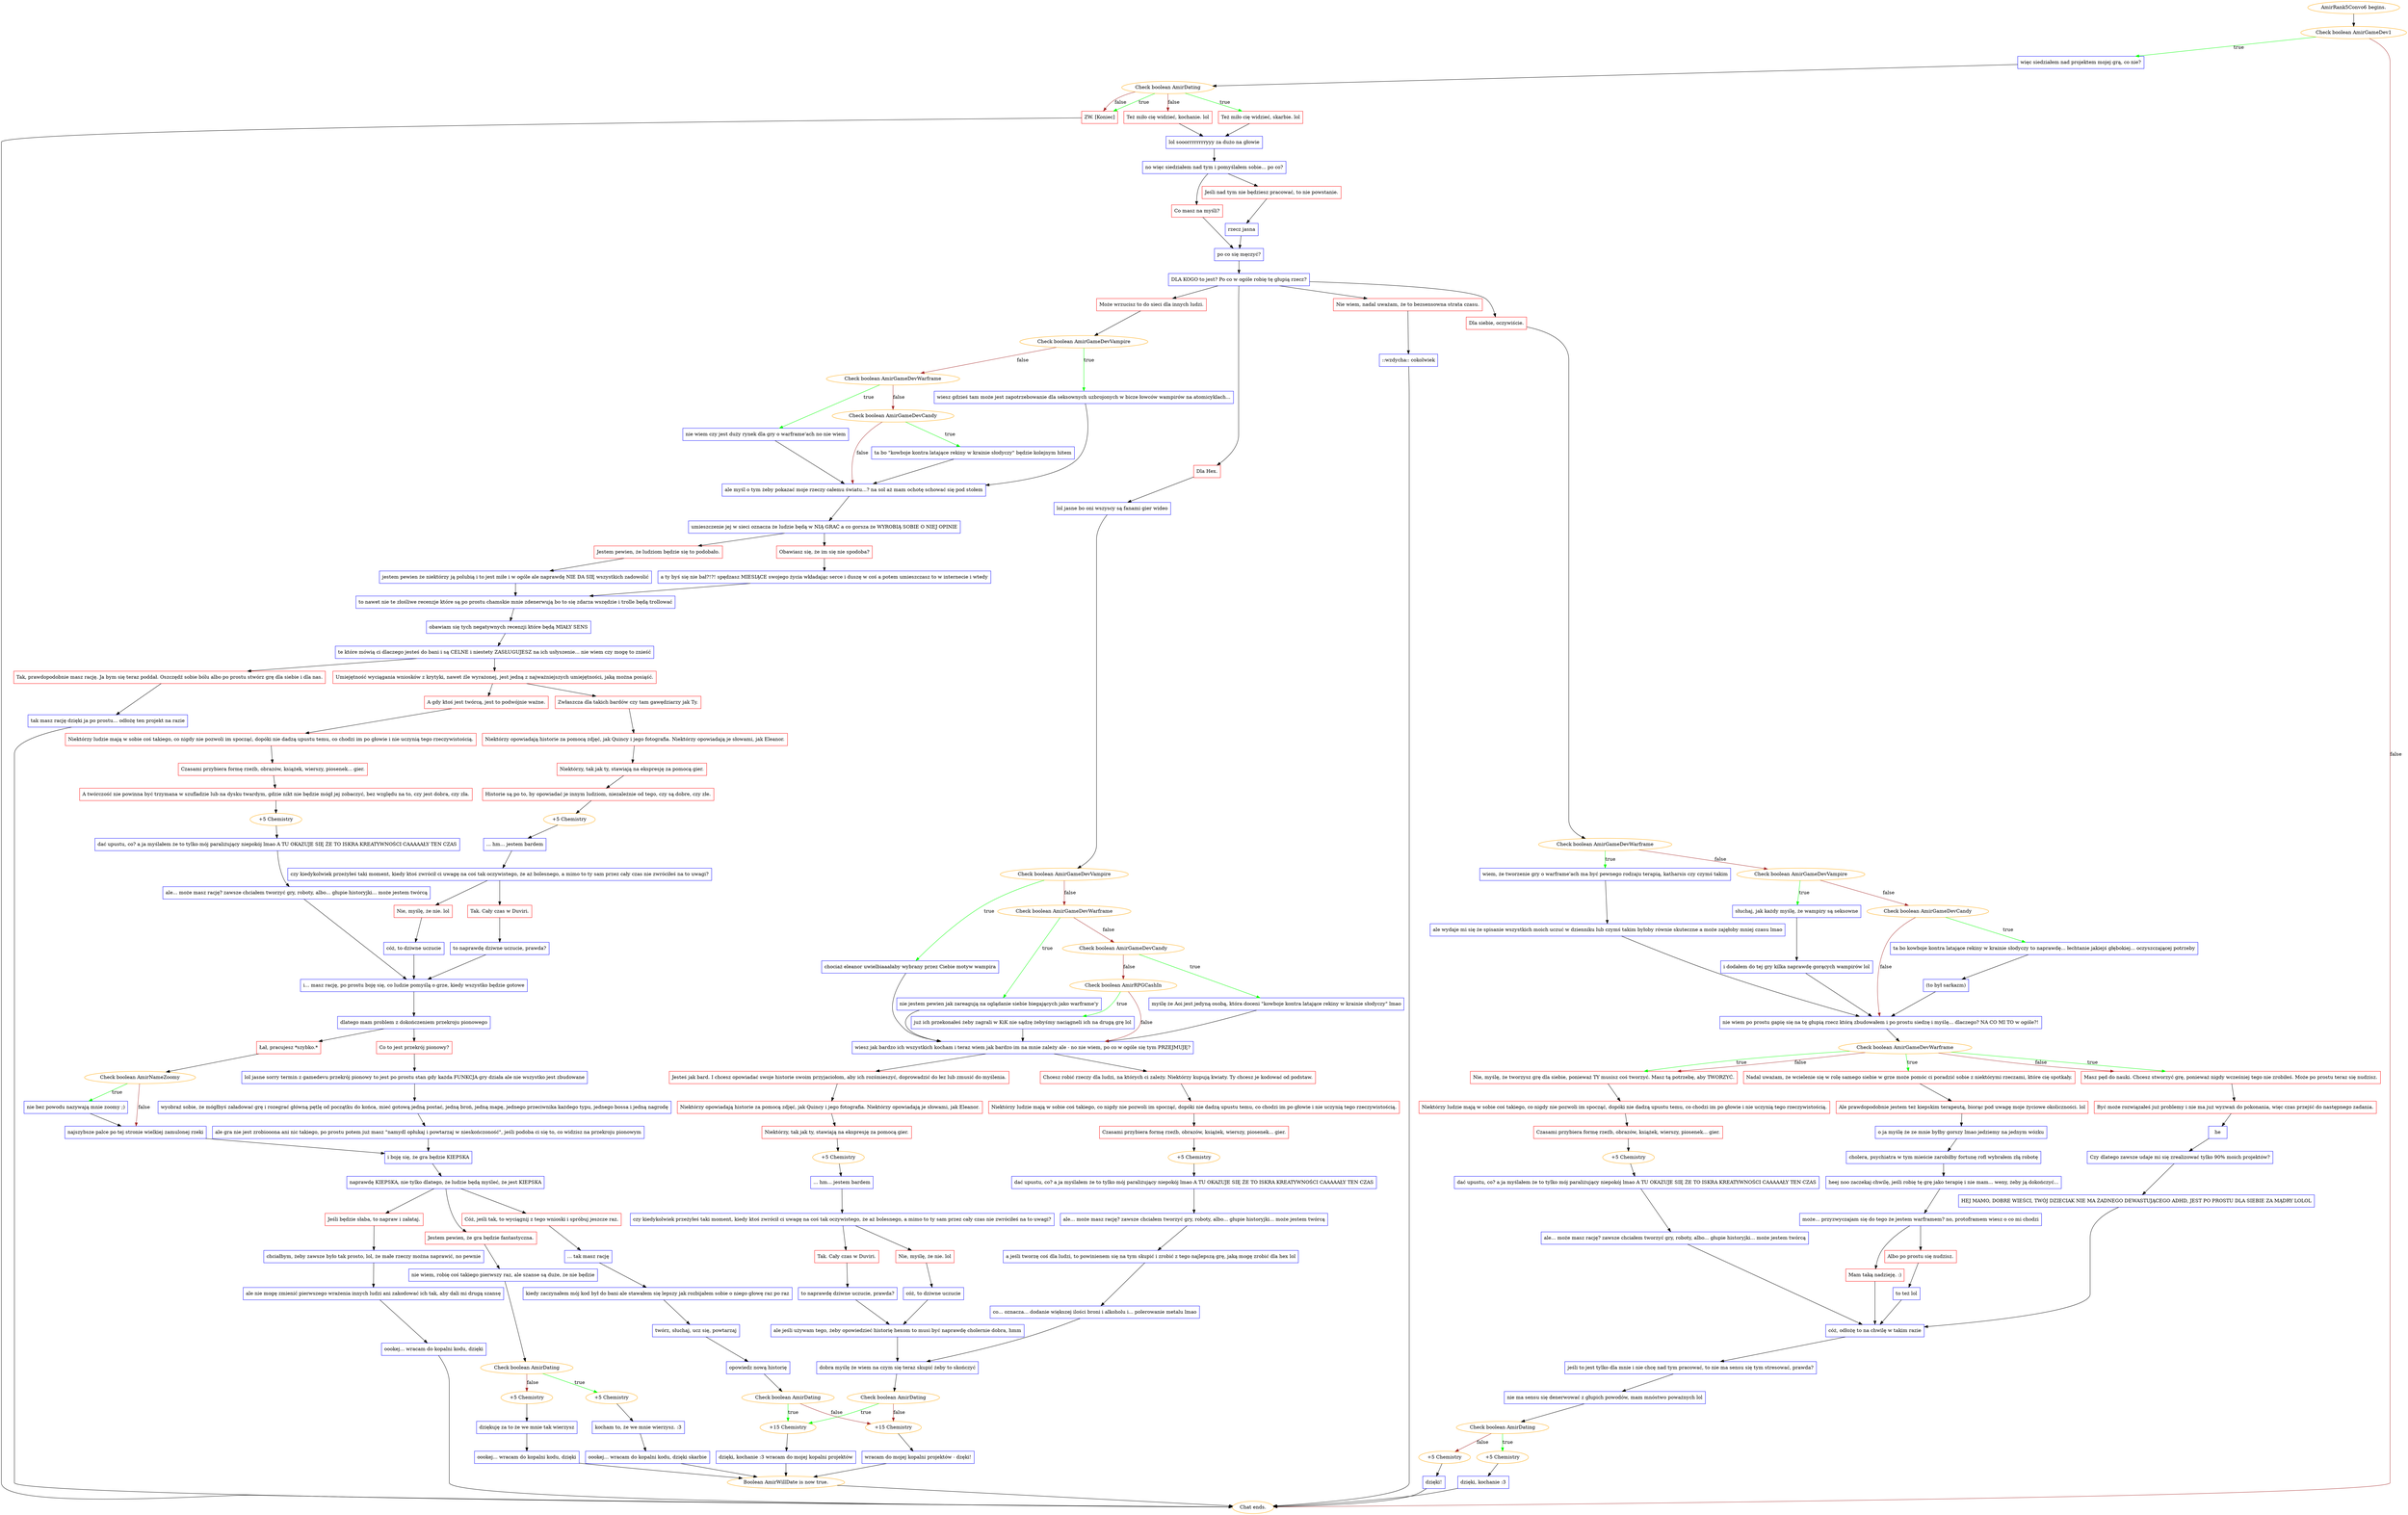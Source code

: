 digraph {
	"AmirRank5Convo6 begins." [color=orange];
		"AmirRank5Convo6 begins." -> j433418343;
	j433418343 [label="Check boolean AmirGameDev1",color=orange];
		j433418343 -> j383554516 [label=true,color=green];
		j433418343 -> "Chat ends." [label=false,color=brown];
	j383554516 [label="więc siedziałem nad projektem mojej grą, co nie?",shape=box,color=blue];
		j383554516 -> j1196383585;
	"Chat ends." [color=orange];
	j1196383585 [label="Check boolean AmirDating",color=orange];
		j1196383585 -> j3690254041 [label=true,color=green];
		j1196383585 -> j2452338123 [label=true,color=green];
		j1196383585 -> j3669162060 [label=false,color=brown];
		j1196383585 -> j2452338123 [label=false,color=brown];
	j3690254041 [label="Też miło cię widzieć, skarbie. lol",shape=box,color=red];
		j3690254041 -> j1129563323;
	j2452338123 [label="ZW. [Koniec]",shape=box,color=red];
		j2452338123 -> "Chat ends.";
	j3669162060 [label="Też miło cię widzieć, kochanie. lol",shape=box,color=red];
		j3669162060 -> j1129563323;
	j1129563323 [label="lol sooorrrrrrrryyy za dużo na głowie",shape=box,color=blue];
		j1129563323 -> j3053848763;
	j3053848763 [label="no więc siedziałem nad tym i pomyślałem sobie... po co?",shape=box,color=blue];
		j3053848763 -> j1662020303;
		j3053848763 -> j2224924316;
	j1662020303 [label="Co masz na myśli?",shape=box,color=red];
		j1662020303 -> j1937185940;
	j2224924316 [label="Jeśli nad tym nie będziesz pracować, to nie powstanie.",shape=box,color=red];
		j2224924316 -> j3307562307;
	j1937185940 [label="po co się męczyć?",shape=box,color=blue];
		j1937185940 -> j3560693148;
	j3307562307 [label="rzecz jasna",shape=box,color=blue];
		j3307562307 -> j1937185940;
	j3560693148 [label="DLA KOGO to jest? Po co w ogóle robię tę głupią rzecz?",shape=box,color=blue];
		j3560693148 -> j387530917;
		j3560693148 -> j1140913537;
		j3560693148 -> j843617282;
		j3560693148 -> j2294610011;
	j387530917 [label="Dla siebie, oczywiście.",shape=box,color=red];
		j387530917 -> j1134900862;
	j1140913537 [label="Dla Hex.",shape=box,color=red];
		j1140913537 -> j3925862716;
	j843617282 [label="Może wrzucisz to do sieci dla innych ludzi.",shape=box,color=red];
		j843617282 -> j783743325;
	j2294610011 [label="Nie wiem, nadal uważam, że to bezsensowna strata czasu.",shape=box,color=red];
		j2294610011 -> j2051965596;
	j1134900862 [label="Check boolean AmirGameDevWarframe",color=orange];
		j1134900862 -> j739622650 [label=true,color=green];
		j1134900862 -> j785850138 [label=false,color=brown];
	j3925862716 [label="lol jasne bo oni wszyscy są fanami gier wideo",shape=box,color=blue];
		j3925862716 -> j1678781234;
	j783743325 [label="Check boolean AmirGameDevVampire",color=orange];
		j783743325 -> j32108873 [label=true,color=green];
		j783743325 -> j482911157 [label=false,color=brown];
	j2051965596 [label="::wzdycha:: cokolwiek",shape=box,color=blue];
		j2051965596 -> "Chat ends.";
	j739622650 [label="wiem, że tworzenie gry o warframe'ach ma być pewnego rodzaju terapią, katharsis czy czymś takim",shape=box,color=blue];
		j739622650 -> j1362052704;
	j785850138 [label="Check boolean AmirGameDevVampire",color=orange];
		j785850138 -> j1090884401 [label=true,color=green];
		j785850138 -> j2367520459 [label=false,color=brown];
	j1678781234 [label="Check boolean AmirGameDevVampire",color=orange];
		j1678781234 -> j2941748954 [label=true,color=green];
		j1678781234 -> j946229692 [label=false,color=brown];
	j32108873 [label="wiesz gdzieś tam może jest zapotrzebowanie dla seksownych uzbrojonych w bicze łowców wampirów na atomicyklach...",shape=box,color=blue];
		j32108873 -> j2339596747;
	j482911157 [label="Check boolean AmirGameDevWarframe",color=orange];
		j482911157 -> j1408618815 [label=true,color=green];
		j482911157 -> j352057256 [label=false,color=brown];
	j1362052704 [label="ale wydaje mi się że spisanie wszystkich moich uczuć w dzienniku lub czymś takim byłoby równie skuteczne a może zajęłoby mniej czasu lmao",shape=box,color=blue];
		j1362052704 -> j274188546;
	j1090884401 [label="słuchaj, jak każdy myślę, że wampiry są seksowne",shape=box,color=blue];
		j1090884401 -> j2293356502;
	j2367520459 [label="Check boolean AmirGameDevCandy",color=orange];
		j2367520459 -> j2394793480 [label=true,color=green];
		j2367520459 -> j274188546 [label=false,color=brown];
	j2941748954 [label="chociaż eleanor uwielbiaaałaby wybrany przez Ciebie motyw wampira",shape=box,color=blue];
		j2941748954 -> j2912264723;
	j946229692 [label="Check boolean AmirGameDevWarframe",color=orange];
		j946229692 -> j3865054327 [label=true,color=green];
		j946229692 -> j1025063388 [label=false,color=brown];
	j2339596747 [label="ale myśl o tym żeby pokazać moje rzeczy całemu światu...? na sol aż mam ochotę schować się pod stołem",shape=box,color=blue];
		j2339596747 -> j88302997;
	j1408618815 [label="nie wiem czy jest duży rynek dla gry o warframe'ach no nie wiem",shape=box,color=blue];
		j1408618815 -> j2339596747;
	j352057256 [label="Check boolean AmirGameDevCandy",color=orange];
		j352057256 -> j4165326631 [label=true,color=green];
		j352057256 -> j2339596747 [label=false,color=brown];
	j274188546 [label="nie wiem po prostu gapię się na tę głupią rzecz którą zbudowałem i po prostu siedzę i myślę... dlaczego? NA CO MI TO w ogóle?!",shape=box,color=blue];
		j274188546 -> j1409009931;
	j2293356502 [label="i dodałem do tej gry kilka naprawdę gorących wampirów lol",shape=box,color=blue];
		j2293356502 -> j274188546;
	j2394793480 [label="ta bo kowboje kontra latające rekiny w krainie słodyczy to naprawdę... łechtanie jakiejś głębokiej... oczyszczającej potrzeby",shape=box,color=blue];
		j2394793480 -> j2742676045;
	j2912264723 [label="wiesz jak bardzo ich wszystkich kocham i teraz wiem jak bardzo im na mnie zależy ale - no nie wiem, po co w ogóle się tym PRZEJMUJĘ?",shape=box,color=blue];
		j2912264723 -> j4092405986;
		j2912264723 -> j3227608871;
	j3865054327 [label="nie jestem pewien jak zareagują na oglądanie siebie biegających jako warframe’y",shape=box,color=blue];
		j3865054327 -> j2912264723;
	j1025063388 [label="Check boolean AmirGameDevCandy",color=orange];
		j1025063388 -> j3656628529 [label=true,color=green];
		j1025063388 -> j2469066527 [label=false,color=brown];
	j88302997 [label="umieszczenie jej w sieci oznacza że ludzie będą w NIĄ GRAĆ a co gorsza że WYROBIĄ SOBIE O NIEJ OPINIE",shape=box,color=blue];
		j88302997 -> j2539147885;
		j88302997 -> j2603765162;
	j4165326631 [label="ta bo \"kowboje kontra latające rekiny w krainie słodyczy\" będzie kolejnym hitem",shape=box,color=blue];
		j4165326631 -> j2339596747;
	j1409009931 [label="Check boolean AmirGameDevWarframe",color=orange];
		j1409009931 -> j411351638 [label=true,color=green];
		j1409009931 -> j650366515 [label=true,color=green];
		j1409009931 -> j952551615 [label=true,color=green];
		j1409009931 -> j650366515 [label=false,color=brown];
		j1409009931 -> j952551615 [label=false,color=brown];
	j2742676045 [label="(to był sarkazm)",shape=box,color=blue];
		j2742676045 -> j274188546;
	j4092405986 [label="Chcesz robić rzeczy dla ludzi, na których ci zależy. Niektórzy kupują kwiaty. Ty chcesz je kodować od podstaw.",shape=box,color=red];
		j4092405986 -> j139444528;
	j3227608871 [label="Jesteś jak bard. I chcesz opowiadać swoje historie swoim przyjaciołom, aby ich rozśmieszyć, doprowadzić do łez lub zmusić do myślenia.",shape=box,color=red];
		j3227608871 -> j1241663985;
	j3656628529 [label="myślę że Aoi jest jedyną osobą, która doceni \"kowboje kontra latające rekiny w krainie słodyczy\" lmao",shape=box,color=blue];
		j3656628529 -> j2912264723;
	j2469066527 [label="Check boolean AmirRPGCashIn",color=orange];
		j2469066527 -> j1737315608 [label=true,color=green];
		j2469066527 -> j2912264723 [label=false,color=brown];
	j2539147885 [label="Jestem pewien, że ludziom będzie się to podobało.",shape=box,color=red];
		j2539147885 -> j4175560281;
	j2603765162 [label="Obawiasz się, że im się nie spodoba?",shape=box,color=red];
		j2603765162 -> j3608428250;
	j411351638 [label="Nadal uważam, że wcielenie się w rolę samego siebie w grze może pomóc ci poradzić sobie z niektórymi rzeczami, które cię spotkały.",shape=box,color=red];
		j411351638 -> j2670150701;
	j650366515 [label="Nie, myślę, że tworzysz grę dla siebie, ponieważ TY musisz coś tworzyć. Masz tą potrzebę, aby TWORZYĆ.",shape=box,color=red];
		j650366515 -> j1651509309;
	j952551615 [label="Masz pęd do nauki. Chcesz stworzyć grę, ponieważ nigdy wcześniej tego nie zrobiłeś. Może po prostu teraz się nudzisz.",shape=box,color=red];
		j952551615 -> j788281947;
	j139444528 [label="Niektórzy ludzie mają w sobie coś takiego, co nigdy nie pozwoli im spocząć, dopóki nie dadzą upustu temu, co chodzi im po głowie i nie uczynią tego rzeczywistością.",shape=box,color=red];
		j139444528 -> j2911267731;
	j1241663985 [label="Niektórzy opowiadają historie za pomocą zdjęć, jak Quincy i jego fotografia. Niektórzy opowiadają je słowami, jak Eleanor.",shape=box,color=red];
		j1241663985 -> j1004401669;
	j1737315608 [label="już ich przekonałeś żeby zagrali w KiK nie sądzę żebyśmy naciągneli ich na drugą grę lol",shape=box,color=blue];
		j1737315608 -> j2912264723;
	j4175560281 [label="jestem pewien że niektórzy ją polubią i to jest miłe i w ogóle ale naprawdę NIE DA SIĘ wszystkich zadowolić",shape=box,color=blue];
		j4175560281 -> j1489075653;
	j3608428250 [label="a ty byś się nie bał?!?! spędzasz MIESIĄCE swojego życia wkładając serce i duszę w coś a potem umieszczasz to w internecie i wtedy",shape=box,color=blue];
		j3608428250 -> j1489075653;
	j2670150701 [label="Ale prawdopodobnie jestem też kiepskim terapeutą, biorąc pod uwagę moje życiowe okoliczności. lol",shape=box,color=red];
		j2670150701 -> j2506560016;
	j1651509309 [label="Niektórzy ludzie mają w sobie coś takiego, co nigdy nie pozwoli im spocząć, dopóki nie dadzą upustu temu, co chodzi im po głowie i nie uczynią tego rzeczywistością.",shape=box,color=red];
		j1651509309 -> j2950730939;
	j788281947 [label="Być może rozwiązałeś już problemy i nie ma już wyzwań do pokonania, więc czas przejść do następnego zadania.",shape=box,color=red];
		j788281947 -> j3266854415;
	j2911267731 [label="Czasami przybiera formę rzeźb, obrazów, książek, wierszy, piosenek... gier.",shape=box,color=red];
		j2911267731 -> j752477766;
	j1004401669 [label="Niektórzy, tak jak ty, stawiają na ekspresję za pomocą gier.",shape=box,color=red];
		j1004401669 -> j830109583;
	j1489075653 [label="to nawet nie te złośliwe recenzje które są po prostu chamskie mnie zdenerwują bo to się zdarza wszędzie i trolle będą trollować",shape=box,color=blue];
		j1489075653 -> j2688661927;
	j2506560016 [label="o ja myślę że ze mnie byłby gorszy lmao jedziemy na jednym wózku",shape=box,color=blue];
		j2506560016 -> j950168617;
	j2950730939 [label="Czasami przybiera formę rzeźb, obrazów, książek, wierszy, piosenek... gier.",shape=box,color=red];
		j2950730939 -> j3655616712;
	j3266854415 [label="he",shape=box,color=blue];
		j3266854415 -> j3142912712;
	j752477766 [label="+5 Chemistry",color=orange];
		j752477766 -> j1517939092;
	j830109583 [label="+5 Chemistry",color=orange];
		j830109583 -> j3070283505;
	j2688661927 [label="obawiam się tych negatywnych recenzji które będą MIAŁY SENS",shape=box,color=blue];
		j2688661927 -> j4180231013;
	j950168617 [label="cholera, psychiatra w tym mieście zarobiłby fortunę rofl wybrałem złą robotę",shape=box,color=blue];
		j950168617 -> j1985719807;
	j3655616712 [label="+5 Chemistry",color=orange];
		j3655616712 -> j832752991;
	j3142912712 [label="Czy dlatego zawsze udaje mi się zrealizować tylko 90% moich projektów?",shape=box,color=blue];
		j3142912712 -> j3827861208;
	j1517939092 [label="dać upustu, co? a ja myślałem że to tylko mój paraliżujący niepokój lmao A TU OKAZUJE SIĘ ŻE TO ISKRA KREATYWNOŚCI CAAAAAŁY TEN CZAS",shape=box,color=blue];
		j1517939092 -> j1656574861;
	j3070283505 [label="... hm... jestem bardem",shape=box,color=blue];
		j3070283505 -> j2470119297;
	j4180231013 [label="te które mówią ci dlaczego jesteś do bani i są CELNE i niestety ZASŁUGUJESZ na ich usłyszenie... nie wiem czy mogę to znieść",shape=box,color=blue];
		j4180231013 -> j2210563755;
		j4180231013 -> j3203323591;
	j1985719807 [label="heej noo zaczekaj chwilę, jeśli robię tę grę jako terapię i nie mam... weny, żeby ją dokończyć...",shape=box,color=blue];
		j1985719807 -> j3598877403;
	j832752991 [label="dać upustu, co? a ja myślałem że to tylko mój paraliżujący niepokój lmao A TU OKAZUJE SIĘ ŻE TO ISKRA KREATYWNOŚCI CAAAAAŁY TEN CZAS",shape=box,color=blue];
		j832752991 -> j3590913618;
	j3827861208 [label="HEJ MAMO, DOBRE WIEŚCI, TWÓJ DZIECIAK NIE MA ŻADNEGO DEWASTUJĄCEGO ADHD, JEST PO PROSTU DLA SIEBIE ZA MĄDRY LOLOL",shape=box,color=blue];
		j3827861208 -> j1708514510;
	j1656574861 [label="ale... może masz rację? zawsze chciałem tworzyć gry, roboty, albo... głupie historyjki... może jestem twórcą",shape=box,color=blue];
		j1656574861 -> j1420232363;
	j2470119297 [label="czy kiedykolwiek przeżyłeś taki moment, kiedy ktoś zwrócił ci uwagę na coś tak oczywistego, że aż bolesnego, a mimo to ty sam przez cały czas nie zwróciłeś na to uwagi?",shape=box,color=blue];
		j2470119297 -> j113903341;
		j2470119297 -> j1869272484;
	j2210563755 [label="Umiejętność wyciągania wniosków z krytyki, nawet źle wyrażonej, jest jedną z najważniejszych umiejętności, jaką można posiąść.",shape=box,color=red];
		j2210563755 -> j2977649867;
		j2210563755 -> j739237225;
	j3203323591 [label="Tak, prawdopodobnie masz rację. Ja bym się teraz poddał. Oszczędź sobie bólu albo po prostu stwórz grę dla siebie i dla nas.",shape=box,color=red];
		j3203323591 -> j2361423734;
	j3598877403 [label="może... przyzwyczajam się do tego że jestem warframem? no, protoframem wiesz o co mi chodzi",shape=box,color=blue];
		j3598877403 -> j3288036664;
		j3598877403 -> j1982056134;
	j3590913618 [label="ale... może masz rację? zawsze chciałem tworzyć gry, roboty, albo... głupie historyjki... może jestem twórcą",shape=box,color=blue];
		j3590913618 -> j1708514510;
	j1708514510 [label="cóż, odłożę to na chwilę w takim razie",shape=box,color=blue];
		j1708514510 -> j788766304;
	j1420232363 [label="a jeśli tworzę coś dla ludzi, to powinienem się na tym skupić i zrobić z tego najlepszą grę, jaką mogę zrobić dla hex lol",shape=box,color=blue];
		j1420232363 -> j1248792882;
	j113903341 [label="Tak. Cały czas w Duviri.",shape=box,color=red];
		j113903341 -> j2167857282;
	j1869272484 [label="Nie, myślę, że nie. lol",shape=box,color=red];
		j1869272484 -> j1441324676;
	j2977649867 [label="A gdy ktoś jest twórcą, jest to podwójnie ważne.",shape=box,color=red];
		j2977649867 -> j2156530325;
	j739237225 [label="Zwłaszcza dla takich bardów czy tam gawędziarzy jak Ty.",shape=box,color=red];
		j739237225 -> j693519754;
	j2361423734 [label="tak masz rację dzięki ja po prostu... odłożę ten projekt na razie",shape=box,color=blue];
		j2361423734 -> "Chat ends.";
	j3288036664 [label="Albo po prostu się nudzisz.",shape=box,color=red];
		j3288036664 -> j264353417;
	j1982056134 [label="Mam taką nadzieję. :)",shape=box,color=red];
		j1982056134 -> j1708514510;
	j788766304 [label="jeśli to jest tylko dla mnie i nie chcę nad tym pracować, to nie ma sensu się tym stresować, prawda?",shape=box,color=blue];
		j788766304 -> j2055315024;
	j1248792882 [label="co... oznacza... dodanie większej ilości broni i alkoholu i... polerowanie metalu lmao",shape=box,color=blue];
		j1248792882 -> j2827197201;
	j2167857282 [label="to naprawdę dziwne uczucie, prawda?",shape=box,color=blue];
		j2167857282 -> j3630766078;
	j1441324676 [label="cóż, to dziwne uczucie",shape=box,color=blue];
		j1441324676 -> j3630766078;
	j2156530325 [label="Niektórzy ludzie mają w sobie coś takiego, co nigdy nie pozwoli im spocząć, dopóki nie dadzą upustu temu, co chodzi im po głowie i nie uczynią tego rzeczywistością.",shape=box,color=red];
		j2156530325 -> j328215595;
	j693519754 [label="Niektórzy opowiadają historie za pomocą zdjęć, jak Quincy i jego fotografia. Niektórzy opowiadają je słowami, jak Eleanor.",shape=box,color=red];
		j693519754 -> j3676947516;
	j264353417 [label="to też lol",shape=box,color=blue];
		j264353417 -> j1708514510;
	j2055315024 [label="nie ma sensu się denerwować z głupich powodów, mam mnóstwo poważnych lol",shape=box,color=blue];
		j2055315024 -> j2458885787;
	j2827197201 [label="dobra myślę że wiem na czym się teraz skupić żeby to skończyć",shape=box,color=blue];
		j2827197201 -> j3586300413;
	j3630766078 [label="ale jeśli używam tego, żeby opowiedzieć historię hexom to musi być naprawdę cholernie dobra, hmm",shape=box,color=blue];
		j3630766078 -> j2827197201;
	j328215595 [label="Czasami przybiera formę rzeźb, obrazów, książek, wierszy, piosenek... gier.",shape=box,color=red];
		j328215595 -> j3092745364;
	j3676947516 [label="Niektórzy, tak jak ty, stawiają na ekspresję za pomocą gier.",shape=box,color=red];
		j3676947516 -> j387944894;
	j2458885787 [label="Check boolean AmirDating",color=orange];
		j2458885787 -> j4128752092 [label=true,color=green];
		j2458885787 -> j1498885639 [label=false,color=brown];
	j3586300413 [label="Check boolean AmirDating",color=orange];
		j3586300413 -> j405410758 [label=true,color=green];
		j3586300413 -> j463172821 [label=false,color=brown];
	j3092745364 [label="A twórczość nie powinna być trzymana w szufladzie lub na dysku twardym, gdzie nikt nie będzie mógł jej zobaczyć, bez względu na to, czy jest dobra, czy zła.",shape=box,color=red];
		j3092745364 -> j545606282;
	j387944894 [label="Historie są po to, by opowiadać je innym ludziom, niezależnie od tego, czy są dobre, czy złe.",shape=box,color=red];
		j387944894 -> j2612260113;
	j4128752092 [label="+5 Chemistry",color=orange];
		j4128752092 -> j786352580;
	j1498885639 [label="+5 Chemistry",color=orange];
		j1498885639 -> j1472918414;
	j405410758 [label="+15 Chemistry",color=orange];
		j405410758 -> j2370330113;
	j463172821 [label="+15 Chemistry",color=orange];
		j463172821 -> j2723493094;
	j545606282 [label="+5 Chemistry",color=orange];
		j545606282 -> j1735209219;
	j2612260113 [label="+5 Chemistry",color=orange];
		j2612260113 -> j418713942;
	j786352580 [label="dzięki, kochanie :3",shape=box,color=blue];
		j786352580 -> "Chat ends.";
	j1472918414 [label="dzięki!",shape=box,color=blue];
		j1472918414 -> "Chat ends.";
	j2370330113 [label="dzięki, kochanie :3 wracam do mojej kopalni projektów",shape=box,color=blue];
		j2370330113 -> j1538486228;
	j2723493094 [label="wracam do mojej kopalni projektów - dzęki!",shape=box,color=blue];
		j2723493094 -> j1538486228;
	j1735209219 [label="dać upustu, co? a ja myślałem że to tylko mój paraliżujący niepokój lmao A TU OKAZUJE SIĘ ŻE TO ISKRA KREATYWNOŚCI CAAAAAŁY TEN CZAS",shape=box,color=blue];
		j1735209219 -> j2449068521;
	j418713942 [label="... hm... jestem bardem",shape=box,color=blue];
		j418713942 -> j2071154236;
	j1538486228 [label="Boolean AmirWillDate is now true.",color=orange];
		j1538486228 -> "Chat ends.";
	j2449068521 [label="ale... może masz rację? zawsze chciałem tworzyć gry, roboty, albo... głupie historyjki... może jestem twórcą",shape=box,color=blue];
		j2449068521 -> j4237265517;
	j2071154236 [label="czy kiedykolwiek przeżyłeś taki moment, kiedy ktoś zwrócił ci uwagę na coś tak oczywistego, że aż bolesnego, a mimo to ty sam przez cały czas nie zwróciłeś na to uwagi?",shape=box,color=blue];
		j2071154236 -> j3767796342;
		j2071154236 -> j204677272;
	j4237265517 [label="i... masz rację, po prostu boję się, co ludzie pomyślą o grze, kiedy wszystko będzie gotowe",shape=box,color=blue];
		j4237265517 -> j1045002954;
	j3767796342 [label="Tak. Cały czas w Duviri.",shape=box,color=red];
		j3767796342 -> j723363022;
	j204677272 [label="Nie, myślę, że nie. lol",shape=box,color=red];
		j204677272 -> j4155494493;
	j1045002954 [label="dlatego mam problem z dokończeniem przekroju pionowego",shape=box,color=blue];
		j1045002954 -> j2865043321;
		j1045002954 -> j1989052606;
	j723363022 [label="to naprawdę dziwne uczucie, prawda?",shape=box,color=blue];
		j723363022 -> j4237265517;
	j4155494493 [label="cóż, to dziwne uczucie",shape=box,color=blue];
		j4155494493 -> j4237265517;
	j2865043321 [label="Co to jest przekrój pionowy?",shape=box,color=red];
		j2865043321 -> j2572548406;
	j1989052606 [label="Łał, pracujesz *szybko.*",shape=box,color=red];
		j1989052606 -> j452354366;
	j2572548406 [label="lol jasne sorry termin z gamedevu przekrój pionowy to jest po prostu stan gdy każda FUNKCJA gry działa ale nie wszystko jest zbudowane",shape=box,color=blue];
		j2572548406 -> j851088772;
	j452354366 [label="Check boolean AmirNameZoomy",color=orange];
		j452354366 -> j891025239 [label=true,color=green];
		j452354366 -> j837765387 [label=false,color=brown];
	j851088772 [label="wyobraź sobie, że mógłbyś załadować grę i rozegrać główną pętlę od początku do końca, mieć gotową jedną postać, jedną broń, jedną mapę, jednego przeciwnika każdego typu, jednego bossa i jedną nagrodę",shape=box,color=blue];
		j851088772 -> j831115619;
	j891025239 [label="nie bez powodu nazywają mnie zoomy ;)",shape=box,color=blue];
		j891025239 -> j837765387;
	j837765387 [label="najszybsze palce po tej stronie wielkiej zamulonej rzeki",shape=box,color=blue];
		j837765387 -> j4220075979;
	j831115619 [label="ale gra nie jest zrobiooona ani nic takiego, po prostu potem już masz \"namydl opłukaj i powtarzaj w nieskończoność\", jeśli podoba ci się to, co widzisz na przekroju pionowym",shape=box,color=blue];
		j831115619 -> j4220075979;
	j4220075979 [label="i boję się, że gra będzie KIEPSKA",shape=box,color=blue];
		j4220075979 -> j1475713450;
	j1475713450 [label="naprawdę KIEPSKA, nie tylko dlatego, że ludzie będą myśleć, że jest KIEPSKA",shape=box,color=blue];
		j1475713450 -> j4132326311;
		j1475713450 -> j3460468245;
		j1475713450 -> j2889412685;
	j4132326311 [label="Jestem pewien, że gra będzie fantastyczna.",shape=box,color=red];
		j4132326311 -> j3851059090;
	j3460468245 [label="Cóż, jeśli tak, to wyciągnij z tego wnioski i spróbuj jeszcze raz.",shape=box,color=red];
		j3460468245 -> j2756921250;
	j2889412685 [label="Jeśli będzie słaba, to napraw i załataj.",shape=box,color=red];
		j2889412685 -> j2339141240;
	j3851059090 [label="nie wiem, robię coś takiego pierwszy raz, ale szanse są duże, że nie będzie",shape=box,color=blue];
		j3851059090 -> j486106835;
	j2756921250 [label="... tak masz rację",shape=box,color=blue];
		j2756921250 -> j775631913;
	j2339141240 [label="chciałbym, żeby zawsze było tak prosto, lol, że małe rzeczy można naprawić, no pewnie",shape=box,color=blue];
		j2339141240 -> j2034742608;
	j486106835 [label="Check boolean AmirDating",color=orange];
		j486106835 -> j1063518070 [label=true,color=green];
		j486106835 -> j3976109333 [label=false,color=brown];
	j775631913 [label="kiedy zaczynałem mój kod był do bani ale stawałem się lepszy jak rozbijałem sobie o niego głowę raz po raz",shape=box,color=blue];
		j775631913 -> j661947597;
	j2034742608 [label="ale nie mogę zmienić pierwszego wrażenia innych ludzi ani zakodować ich tak, aby dali mi drugą szansę",shape=box,color=blue];
		j2034742608 -> j209927293;
	j1063518070 [label="+5 Chemistry",color=orange];
		j1063518070 -> j2215326308;
	j3976109333 [label="+5 Chemistry",color=orange];
		j3976109333 -> j1912595184;
	j661947597 [label="twórz, słuchaj, ucz się, powtarzaj",shape=box,color=blue];
		j661947597 -> j1904101450;
	j209927293 [label="oookej... wracam do kopalni kodu, dzięki",shape=box,color=blue];
		j209927293 -> "Chat ends.";
	j2215326308 [label="kocham to, że we mnie wierzysz. :3",shape=box,color=blue];
		j2215326308 -> j2293747234;
	j1912595184 [label="dziękuję za to że we mnie tak wierzysz",shape=box,color=blue];
		j1912595184 -> j3406416426;
	j1904101450 [label="opowiedz nową historię",shape=box,color=blue];
		j1904101450 -> j3641190794;
	j2293747234 [label="oookej... wracam do kopalni kodu, dzięki skarbie",shape=box,color=blue];
		j2293747234 -> j1538486228;
	j3406416426 [label="oookej... wracam do kopalni kodu, dzięki",shape=box,color=blue];
		j3406416426 -> j1538486228;
	j3641190794 [label="Check boolean AmirDating",color=orange];
		j3641190794 -> j405410758 [label=true,color=green];
		j3641190794 -> j463172821 [label=false,color=brown];
}